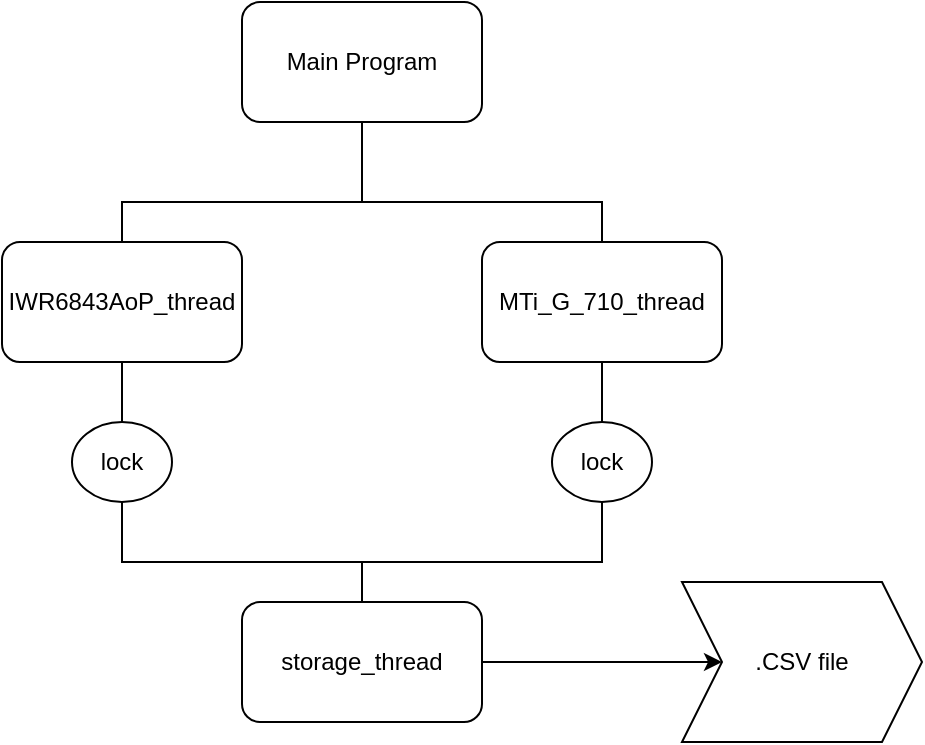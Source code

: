 <mxfile version="26.2.14">
  <diagram name="Page-1" id="tiXxTBFDdvHqhaBZxyHw">
    <mxGraphModel dx="1001" dy="540" grid="1" gridSize="10" guides="1" tooltips="1" connect="1" arrows="1" fold="1" page="1" pageScale="1" pageWidth="850" pageHeight="1100" math="0" shadow="0">
      <root>
        <mxCell id="0" />
        <mxCell id="1" parent="0" />
        <mxCell id="5Z7gukPfahDw1zF6MIoY-1" value="Main Program" style="rounded=1;whiteSpace=wrap;html=1;" vertex="1" parent="1">
          <mxGeometry x="360" y="120" width="120" height="60" as="geometry" />
        </mxCell>
        <mxCell id="5Z7gukPfahDw1zF6MIoY-2" value="IWR6843AoP_thread" style="rounded=1;whiteSpace=wrap;html=1;" vertex="1" parent="1">
          <mxGeometry x="240" y="240" width="120" height="60" as="geometry" />
        </mxCell>
        <mxCell id="5Z7gukPfahDw1zF6MIoY-3" value="MTi_G_710_thread" style="rounded=1;whiteSpace=wrap;html=1;" vertex="1" parent="1">
          <mxGeometry x="480" y="240" width="120" height="60" as="geometry" />
        </mxCell>
        <mxCell id="5Z7gukPfahDw1zF6MIoY-7" value="" style="endArrow=none;html=1;rounded=0;entryX=0.5;entryY=1;entryDx=0;entryDy=0;exitX=0.5;exitY=0;exitDx=0;exitDy=0;" edge="1" parent="1" source="5Z7gukPfahDw1zF6MIoY-3" target="5Z7gukPfahDw1zF6MIoY-1">
          <mxGeometry width="50" height="50" relative="1" as="geometry">
            <mxPoint x="400" y="310" as="sourcePoint" />
            <mxPoint x="450" y="260" as="targetPoint" />
            <Array as="points">
              <mxPoint x="540" y="220" />
              <mxPoint x="420" y="220" />
            </Array>
          </mxGeometry>
        </mxCell>
        <mxCell id="5Z7gukPfahDw1zF6MIoY-8" value="" style="endArrow=none;html=1;rounded=0;entryX=0.5;entryY=1;entryDx=0;entryDy=0;exitX=0.5;exitY=0;exitDx=0;exitDy=0;" edge="1" parent="1" source="5Z7gukPfahDw1zF6MIoY-2" target="5Z7gukPfahDw1zF6MIoY-1">
          <mxGeometry width="50" height="50" relative="1" as="geometry">
            <mxPoint x="400" y="310" as="sourcePoint" />
            <mxPoint x="450" y="260" as="targetPoint" />
            <Array as="points">
              <mxPoint x="300" y="220" />
              <mxPoint x="420" y="220" />
            </Array>
          </mxGeometry>
        </mxCell>
        <mxCell id="5Z7gukPfahDw1zF6MIoY-9" value="lock" style="ellipse;whiteSpace=wrap;html=1;" vertex="1" parent="1">
          <mxGeometry x="275" y="330" width="50" height="40" as="geometry" />
        </mxCell>
        <mxCell id="5Z7gukPfahDw1zF6MIoY-10" value="lock" style="ellipse;whiteSpace=wrap;html=1;" vertex="1" parent="1">
          <mxGeometry x="515" y="330" width="50" height="40" as="geometry" />
        </mxCell>
        <mxCell id="5Z7gukPfahDw1zF6MIoY-11" value="" style="endArrow=none;html=1;rounded=0;entryX=0.5;entryY=1;entryDx=0;entryDy=0;exitX=0.5;exitY=0;exitDx=0;exitDy=0;" edge="1" parent="1" source="5Z7gukPfahDw1zF6MIoY-10" target="5Z7gukPfahDw1zF6MIoY-3">
          <mxGeometry width="50" height="50" relative="1" as="geometry">
            <mxPoint x="400" y="310" as="sourcePoint" />
            <mxPoint x="450" y="260" as="targetPoint" />
          </mxGeometry>
        </mxCell>
        <mxCell id="5Z7gukPfahDw1zF6MIoY-12" value="" style="endArrow=none;html=1;rounded=0;entryX=0.5;entryY=1;entryDx=0;entryDy=0;exitX=0.5;exitY=0;exitDx=0;exitDy=0;" edge="1" parent="1" source="5Z7gukPfahDw1zF6MIoY-9" target="5Z7gukPfahDw1zF6MIoY-2">
          <mxGeometry width="50" height="50" relative="1" as="geometry">
            <mxPoint x="400" y="310" as="sourcePoint" />
            <mxPoint x="450" y="260" as="targetPoint" />
          </mxGeometry>
        </mxCell>
        <mxCell id="5Z7gukPfahDw1zF6MIoY-13" value="storage_thread" style="rounded=1;whiteSpace=wrap;html=1;" vertex="1" parent="1">
          <mxGeometry x="360" y="420" width="120" height="60" as="geometry" />
        </mxCell>
        <mxCell id="5Z7gukPfahDw1zF6MIoY-14" value="" style="endArrow=none;html=1;rounded=0;entryX=0.5;entryY=1;entryDx=0;entryDy=0;exitX=0.5;exitY=0;exitDx=0;exitDy=0;" edge="1" parent="1" source="5Z7gukPfahDw1zF6MIoY-13" target="5Z7gukPfahDw1zF6MIoY-10">
          <mxGeometry width="50" height="50" relative="1" as="geometry">
            <mxPoint x="400" y="310" as="sourcePoint" />
            <mxPoint x="450" y="260" as="targetPoint" />
            <Array as="points">
              <mxPoint x="420" y="400" />
              <mxPoint x="540" y="400" />
            </Array>
          </mxGeometry>
        </mxCell>
        <mxCell id="5Z7gukPfahDw1zF6MIoY-15" value="" style="endArrow=none;html=1;rounded=0;exitX=0.5;exitY=1;exitDx=0;exitDy=0;entryX=0.5;entryY=0;entryDx=0;entryDy=0;" edge="1" parent="1" source="5Z7gukPfahDw1zF6MIoY-9" target="5Z7gukPfahDw1zF6MIoY-13">
          <mxGeometry width="50" height="50" relative="1" as="geometry">
            <mxPoint x="400" y="310" as="sourcePoint" />
            <mxPoint x="450" y="260" as="targetPoint" />
            <Array as="points">
              <mxPoint x="300" y="400" />
              <mxPoint x="420" y="400" />
            </Array>
          </mxGeometry>
        </mxCell>
        <mxCell id="5Z7gukPfahDw1zF6MIoY-16" value=".CSV file" style="shape=step;perimeter=stepPerimeter;whiteSpace=wrap;html=1;fixedSize=1;" vertex="1" parent="1">
          <mxGeometry x="580" y="410" width="120" height="80" as="geometry" />
        </mxCell>
        <mxCell id="5Z7gukPfahDw1zF6MIoY-17" value="" style="endArrow=classic;html=1;rounded=0;entryX=0;entryY=0.5;entryDx=0;entryDy=0;exitX=1;exitY=0.5;exitDx=0;exitDy=0;" edge="1" parent="1" source="5Z7gukPfahDw1zF6MIoY-13" target="5Z7gukPfahDw1zF6MIoY-16">
          <mxGeometry width="50" height="50" relative="1" as="geometry">
            <mxPoint x="400" y="510" as="sourcePoint" />
            <mxPoint x="450" y="460" as="targetPoint" />
          </mxGeometry>
        </mxCell>
      </root>
    </mxGraphModel>
  </diagram>
</mxfile>
